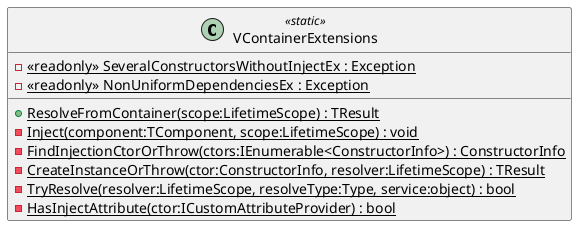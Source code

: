 @startuml
class VContainerExtensions <<static>> {
    + {static} ResolveFromContainer(scope:LifetimeScope) : TResult
    - {static} Inject(component:TComponent, scope:LifetimeScope) : void
    - {static} FindInjectionCtorOrThrow(ctors:IEnumerable<ConstructorInfo>) : ConstructorInfo
    - {static} CreateInstanceOrThrow(ctor:ConstructorInfo, resolver:LifetimeScope) : TResult
    - {static} TryResolve(resolver:LifetimeScope, resolveType:Type, service:object) : bool
    - {static} HasInjectAttribute(ctor:ICustomAttributeProvider) : bool
    - {static} <<readonly>> SeveralConstructorsWithoutInjectEx : Exception
    - {static} <<readonly>> NonUniformDependenciesEx : Exception
}
@enduml
